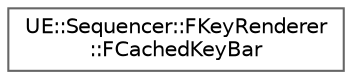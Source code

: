 digraph "Graphical Class Hierarchy"
{
 // INTERACTIVE_SVG=YES
 // LATEX_PDF_SIZE
  bgcolor="transparent";
  edge [fontname=Helvetica,fontsize=10,labelfontname=Helvetica,labelfontsize=10];
  node [fontname=Helvetica,fontsize=10,shape=box,height=0.2,width=0.4];
  rankdir="LR";
  Node0 [id="Node000000",label="UE::Sequencer::FKeyRenderer\l::FCachedKeyBar",height=0.2,width=0.4,color="grey40", fillcolor="white", style="filled",URL="$d9/d7b/structUE_1_1Sequencer_1_1FKeyRenderer_1_1FCachedKeyBar.html",tooltip="Cached parameters for drawing a single key."];
}
